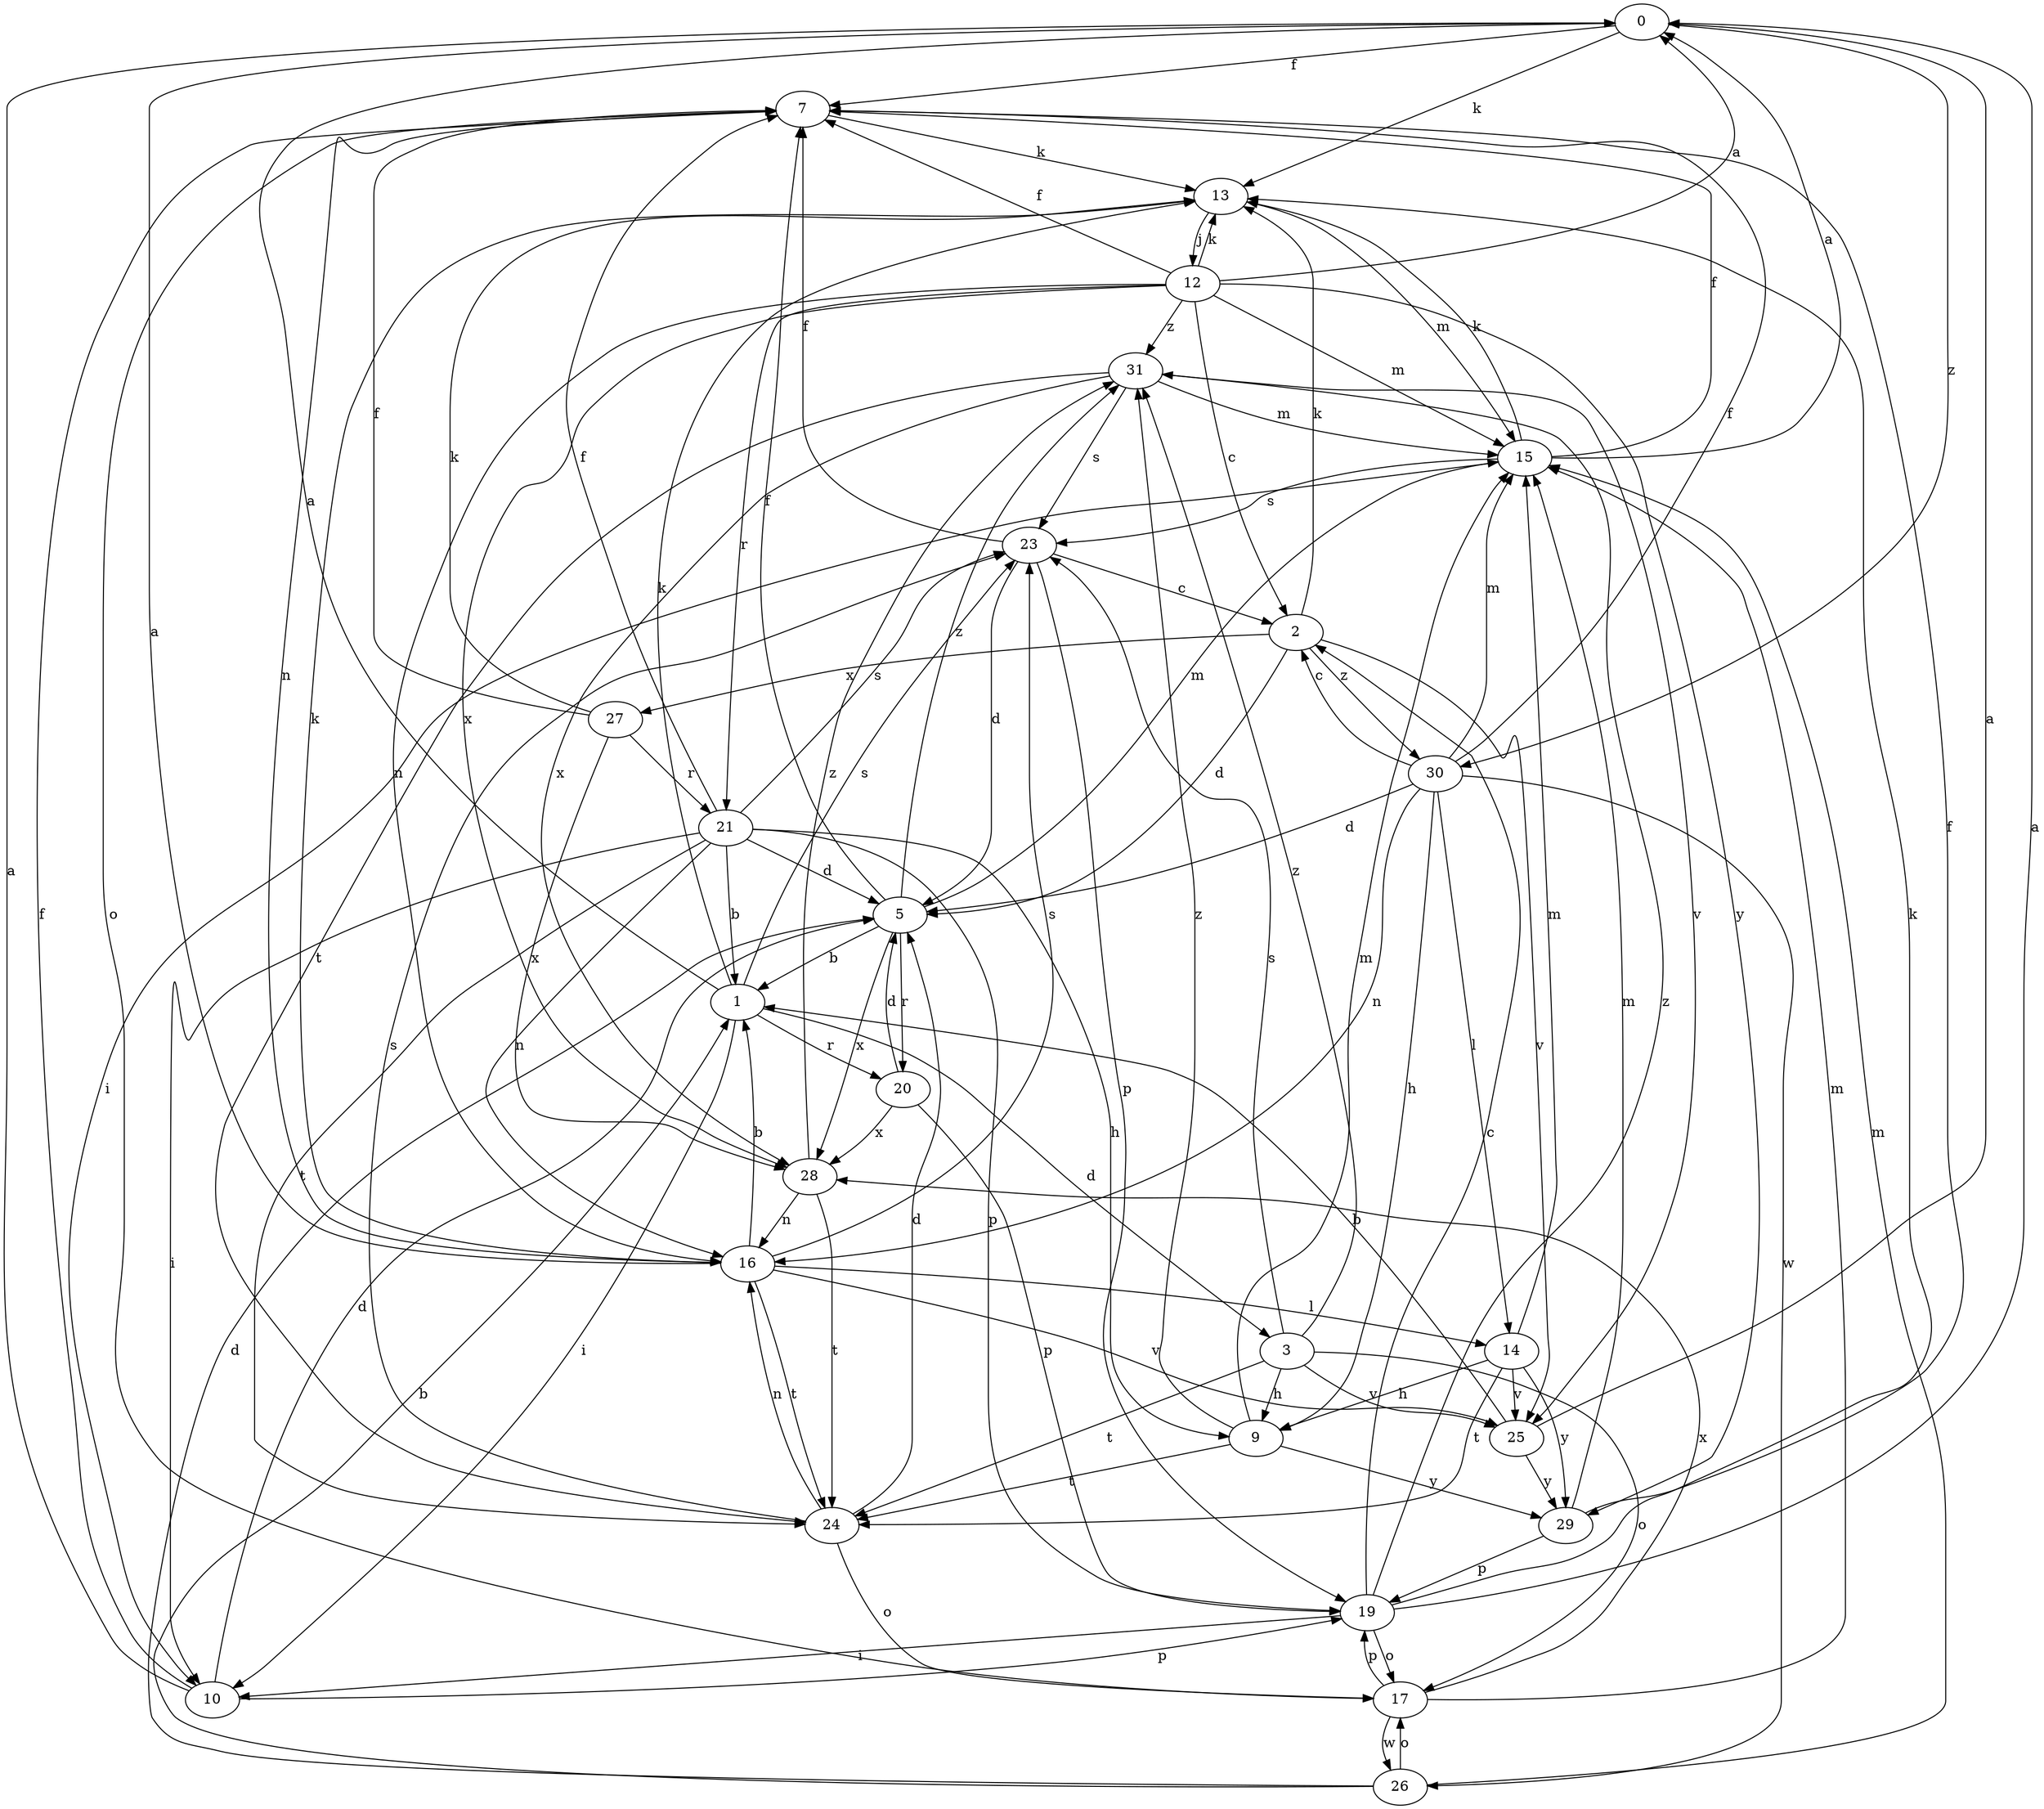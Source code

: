 strict digraph  {
0;
1;
2;
3;
5;
7;
9;
10;
12;
13;
14;
15;
16;
17;
19;
20;
21;
23;
24;
25;
26;
27;
28;
29;
30;
31;
0 -> 7  [label=f];
0 -> 13  [label=k];
0 -> 30  [label=z];
1 -> 0  [label=a];
1 -> 3  [label=d];
1 -> 10  [label=i];
1 -> 13  [label=k];
1 -> 20  [label=r];
1 -> 23  [label=s];
2 -> 5  [label=d];
2 -> 13  [label=k];
2 -> 25  [label=v];
2 -> 27  [label=x];
2 -> 30  [label=z];
3 -> 9  [label=h];
3 -> 17  [label=o];
3 -> 23  [label=s];
3 -> 24  [label=t];
3 -> 25  [label=v];
3 -> 31  [label=z];
5 -> 1  [label=b];
5 -> 7  [label=f];
5 -> 15  [label=m];
5 -> 20  [label=r];
5 -> 28  [label=x];
5 -> 31  [label=z];
7 -> 13  [label=k];
7 -> 16  [label=n];
7 -> 17  [label=o];
9 -> 15  [label=m];
9 -> 24  [label=t];
9 -> 29  [label=y];
9 -> 31  [label=z];
10 -> 0  [label=a];
10 -> 5  [label=d];
10 -> 7  [label=f];
10 -> 19  [label=p];
12 -> 0  [label=a];
12 -> 2  [label=c];
12 -> 7  [label=f];
12 -> 13  [label=k];
12 -> 15  [label=m];
12 -> 16  [label=n];
12 -> 21  [label=r];
12 -> 28  [label=x];
12 -> 29  [label=y];
12 -> 31  [label=z];
13 -> 12  [label=j];
13 -> 15  [label=m];
14 -> 9  [label=h];
14 -> 15  [label=m];
14 -> 24  [label=t];
14 -> 25  [label=v];
14 -> 29  [label=y];
15 -> 0  [label=a];
15 -> 7  [label=f];
15 -> 10  [label=i];
15 -> 13  [label=k];
15 -> 23  [label=s];
16 -> 0  [label=a];
16 -> 1  [label=b];
16 -> 13  [label=k];
16 -> 14  [label=l];
16 -> 23  [label=s];
16 -> 24  [label=t];
16 -> 25  [label=v];
17 -> 15  [label=m];
17 -> 19  [label=p];
17 -> 26  [label=w];
17 -> 28  [label=x];
19 -> 0  [label=a];
19 -> 2  [label=c];
19 -> 10  [label=i];
19 -> 13  [label=k];
19 -> 17  [label=o];
19 -> 31  [label=z];
20 -> 5  [label=d];
20 -> 19  [label=p];
20 -> 28  [label=x];
21 -> 1  [label=b];
21 -> 5  [label=d];
21 -> 7  [label=f];
21 -> 9  [label=h];
21 -> 10  [label=i];
21 -> 16  [label=n];
21 -> 19  [label=p];
21 -> 23  [label=s];
21 -> 24  [label=t];
23 -> 2  [label=c];
23 -> 5  [label=d];
23 -> 7  [label=f];
23 -> 19  [label=p];
24 -> 5  [label=d];
24 -> 16  [label=n];
24 -> 17  [label=o];
24 -> 23  [label=s];
25 -> 0  [label=a];
25 -> 1  [label=b];
25 -> 29  [label=y];
26 -> 1  [label=b];
26 -> 5  [label=d];
26 -> 15  [label=m];
26 -> 17  [label=o];
27 -> 7  [label=f];
27 -> 13  [label=k];
27 -> 21  [label=r];
27 -> 28  [label=x];
28 -> 16  [label=n];
28 -> 24  [label=t];
28 -> 31  [label=z];
29 -> 7  [label=f];
29 -> 15  [label=m];
29 -> 19  [label=p];
30 -> 2  [label=c];
30 -> 5  [label=d];
30 -> 7  [label=f];
30 -> 9  [label=h];
30 -> 14  [label=l];
30 -> 15  [label=m];
30 -> 16  [label=n];
30 -> 26  [label=w];
31 -> 15  [label=m];
31 -> 23  [label=s];
31 -> 24  [label=t];
31 -> 25  [label=v];
31 -> 28  [label=x];
}

